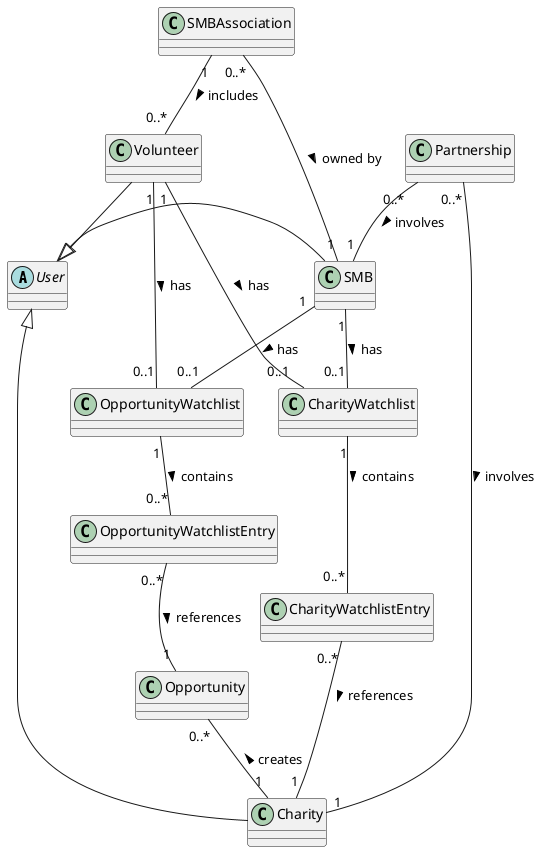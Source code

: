 @startuml Volunteer Platform Class Diagram

' User classes
abstract class User {
}

class Volunteer {
}

class SMB {
}

class Charity {
}


Volunteer --|> User
SMB --l|> User
Charity --|> User

' Opportunity related classes
class Opportunity {
}

' Partnership class
class Partnership {
}

' SMB Association class
class SMBAssociation {
}

' Watchlist classes
class OpportunityWatchlist {
}

class OpportunityWatchlistEntry {
}

class CharityWatchlist {
}

class CharityWatchlistEntry {
}



' Opportunity relationships
Opportunity "0..*" -- "1" Charity : < creates

' Partnership relationships
Partnership "0..*" -- "1" SMB : involves >
Partnership "0..*" -- "1" Charity : involves >

' SMB Association relationships
SMBAssociation "0..*" -- "1" SMB : owned by >
SMBAssociation "1" -- "0..*" Volunteer : includes >

' Opportunity Watchlist relationships
Volunteer "1" -- "0..1" OpportunityWatchlist : has >
SMB "1" -- "0..1" OpportunityWatchlist : has >
OpportunityWatchlist "1" -- "0..*" OpportunityWatchlistEntry : contains >
OpportunityWatchlistEntry "0..*" -- "1" Opportunity : references >

' Charity Watchlist relationships
Volunteer "1" -- "0..1" CharityWatchlist : has >
SMB "1" -- "0..1" CharityWatchlist : has >
CharityWatchlist "1" -- "0..*" CharityWatchlistEntry : contains >
CharityWatchlistEntry "0..*" -- "1" Charity : references >

@enduml
